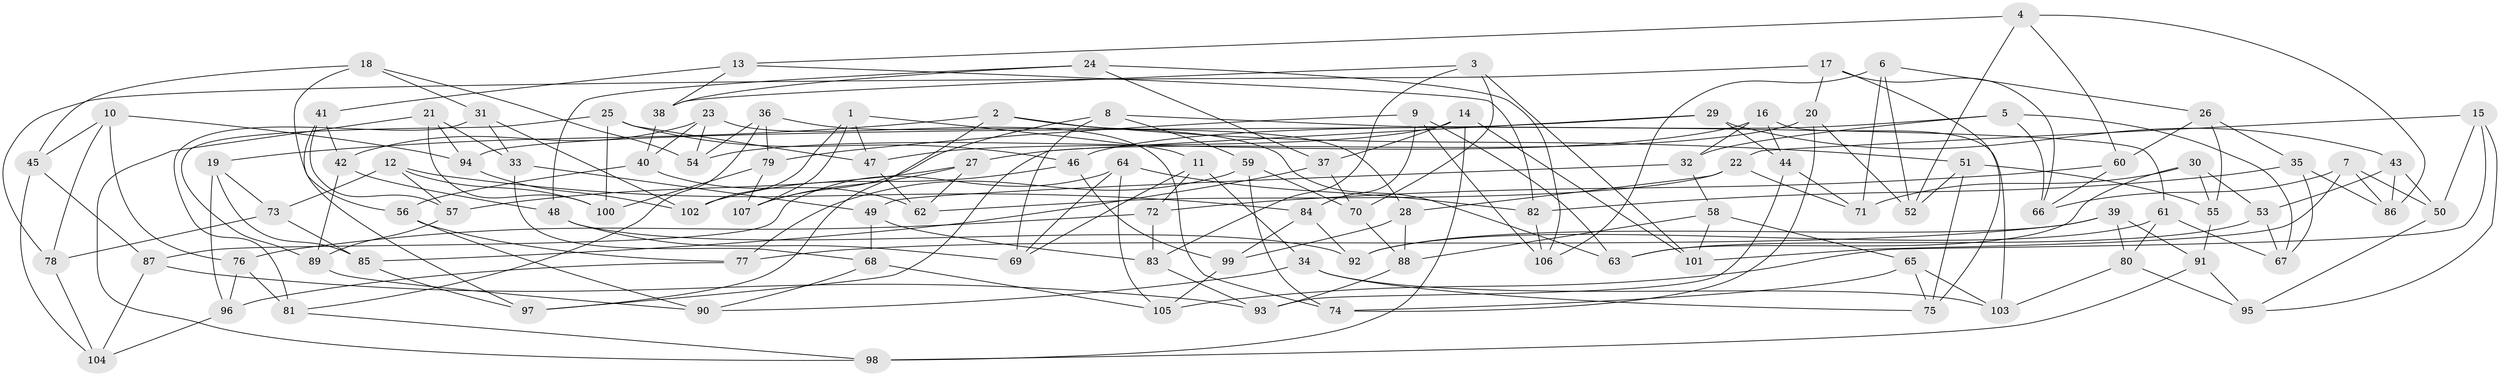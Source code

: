 // Generated by graph-tools (version 1.1) at 2025/11/02/27/25 16:11:50]
// undirected, 107 vertices, 214 edges
graph export_dot {
graph [start="1"]
  node [color=gray90,style=filled];
  1;
  2;
  3;
  4;
  5;
  6;
  7;
  8;
  9;
  10;
  11;
  12;
  13;
  14;
  15;
  16;
  17;
  18;
  19;
  20;
  21;
  22;
  23;
  24;
  25;
  26;
  27;
  28;
  29;
  30;
  31;
  32;
  33;
  34;
  35;
  36;
  37;
  38;
  39;
  40;
  41;
  42;
  43;
  44;
  45;
  46;
  47;
  48;
  49;
  50;
  51;
  52;
  53;
  54;
  55;
  56;
  57;
  58;
  59;
  60;
  61;
  62;
  63;
  64;
  65;
  66;
  67;
  68;
  69;
  70;
  71;
  72;
  73;
  74;
  75;
  76;
  77;
  78;
  79;
  80;
  81;
  82;
  83;
  84;
  85;
  86;
  87;
  88;
  89;
  90;
  91;
  92;
  93;
  94;
  95;
  96;
  97;
  98;
  99;
  100;
  101;
  102;
  103;
  104;
  105;
  106;
  107;
  1 -- 107;
  1 -- 11;
  1 -- 102;
  1 -- 47;
  2 -- 28;
  2 -- 51;
  2 -- 97;
  2 -- 19;
  3 -- 83;
  3 -- 70;
  3 -- 101;
  3 -- 38;
  4 -- 86;
  4 -- 60;
  4 -- 52;
  4 -- 13;
  5 -- 32;
  5 -- 67;
  5 -- 66;
  5 -- 46;
  6 -- 26;
  6 -- 71;
  6 -- 52;
  6 -- 106;
  7 -- 86;
  7 -- 101;
  7 -- 66;
  7 -- 50;
  8 -- 69;
  8 -- 59;
  8 -- 61;
  8 -- 107;
  9 -- 84;
  9 -- 106;
  9 -- 63;
  9 -- 79;
  10 -- 94;
  10 -- 78;
  10 -- 76;
  10 -- 45;
  11 -- 69;
  11 -- 72;
  11 -- 34;
  12 -- 73;
  12 -- 100;
  12 -- 57;
  12 -- 84;
  13 -- 41;
  13 -- 38;
  13 -- 82;
  14 -- 37;
  14 -- 47;
  14 -- 98;
  14 -- 101;
  15 -- 105;
  15 -- 95;
  15 -- 22;
  15 -- 50;
  16 -- 103;
  16 -- 44;
  16 -- 54;
  16 -- 32;
  17 -- 66;
  17 -- 75;
  17 -- 78;
  17 -- 20;
  18 -- 54;
  18 -- 45;
  18 -- 56;
  18 -- 31;
  19 -- 73;
  19 -- 85;
  19 -- 96;
  20 -- 74;
  20 -- 52;
  20 -- 27;
  21 -- 94;
  21 -- 100;
  21 -- 33;
  21 -- 98;
  22 -- 28;
  22 -- 71;
  22 -- 62;
  23 -- 74;
  23 -- 42;
  23 -- 40;
  23 -- 54;
  24 -- 37;
  24 -- 48;
  24 -- 38;
  24 -- 106;
  25 -- 46;
  25 -- 89;
  25 -- 100;
  25 -- 47;
  26 -- 60;
  26 -- 55;
  26 -- 35;
  27 -- 62;
  27 -- 57;
  27 -- 107;
  28 -- 99;
  28 -- 88;
  29 -- 97;
  29 -- 43;
  29 -- 94;
  29 -- 44;
  30 -- 55;
  30 -- 71;
  30 -- 63;
  30 -- 53;
  31 -- 102;
  31 -- 33;
  31 -- 81;
  32 -- 49;
  32 -- 58;
  33 -- 68;
  33 -- 49;
  34 -- 103;
  34 -- 75;
  34 -- 90;
  35 -- 86;
  35 -- 67;
  35 -- 82;
  36 -- 54;
  36 -- 63;
  36 -- 79;
  36 -- 81;
  37 -- 85;
  37 -- 70;
  38 -- 40;
  39 -- 80;
  39 -- 92;
  39 -- 77;
  39 -- 91;
  40 -- 62;
  40 -- 56;
  41 -- 97;
  41 -- 57;
  41 -- 42;
  42 -- 89;
  42 -- 48;
  43 -- 86;
  43 -- 50;
  43 -- 53;
  44 -- 71;
  44 -- 93;
  45 -- 87;
  45 -- 104;
  46 -- 99;
  46 -- 102;
  47 -- 62;
  48 -- 92;
  48 -- 69;
  49 -- 68;
  49 -- 83;
  50 -- 95;
  51 -- 52;
  51 -- 55;
  51 -- 75;
  53 -- 67;
  53 -- 63;
  55 -- 91;
  56 -- 77;
  56 -- 90;
  57 -- 89;
  58 -- 101;
  58 -- 65;
  58 -- 88;
  59 -- 77;
  59 -- 74;
  59 -- 70;
  60 -- 72;
  60 -- 66;
  61 -- 80;
  61 -- 67;
  61 -- 92;
  64 -- 69;
  64 -- 105;
  64 -- 82;
  64 -- 87;
  65 -- 75;
  65 -- 103;
  65 -- 74;
  68 -- 105;
  68 -- 90;
  70 -- 88;
  72 -- 76;
  72 -- 83;
  73 -- 85;
  73 -- 78;
  76 -- 96;
  76 -- 81;
  77 -- 96;
  78 -- 104;
  79 -- 100;
  79 -- 107;
  80 -- 95;
  80 -- 103;
  81 -- 98;
  82 -- 106;
  83 -- 93;
  84 -- 99;
  84 -- 92;
  85 -- 97;
  87 -- 93;
  87 -- 104;
  88 -- 93;
  89 -- 90;
  91 -- 95;
  91 -- 98;
  94 -- 102;
  96 -- 104;
  99 -- 105;
}
